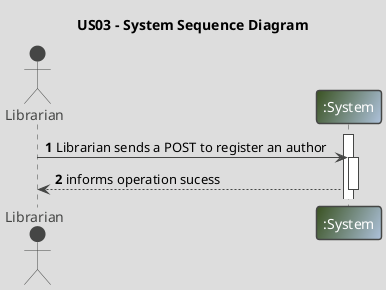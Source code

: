 @startuml
'https://plantuml.com/sequence-diagram

title US03 - System Sequence Diagram

autoactivate on
autonumber

!theme toy

actor "Librarian" as L
participant ":System" as S #3B5323FF/B0C4DEFF

activate S



L -> S: Librarian sends a POST to register an author
S --> L: informs operation sucess


@enduml
